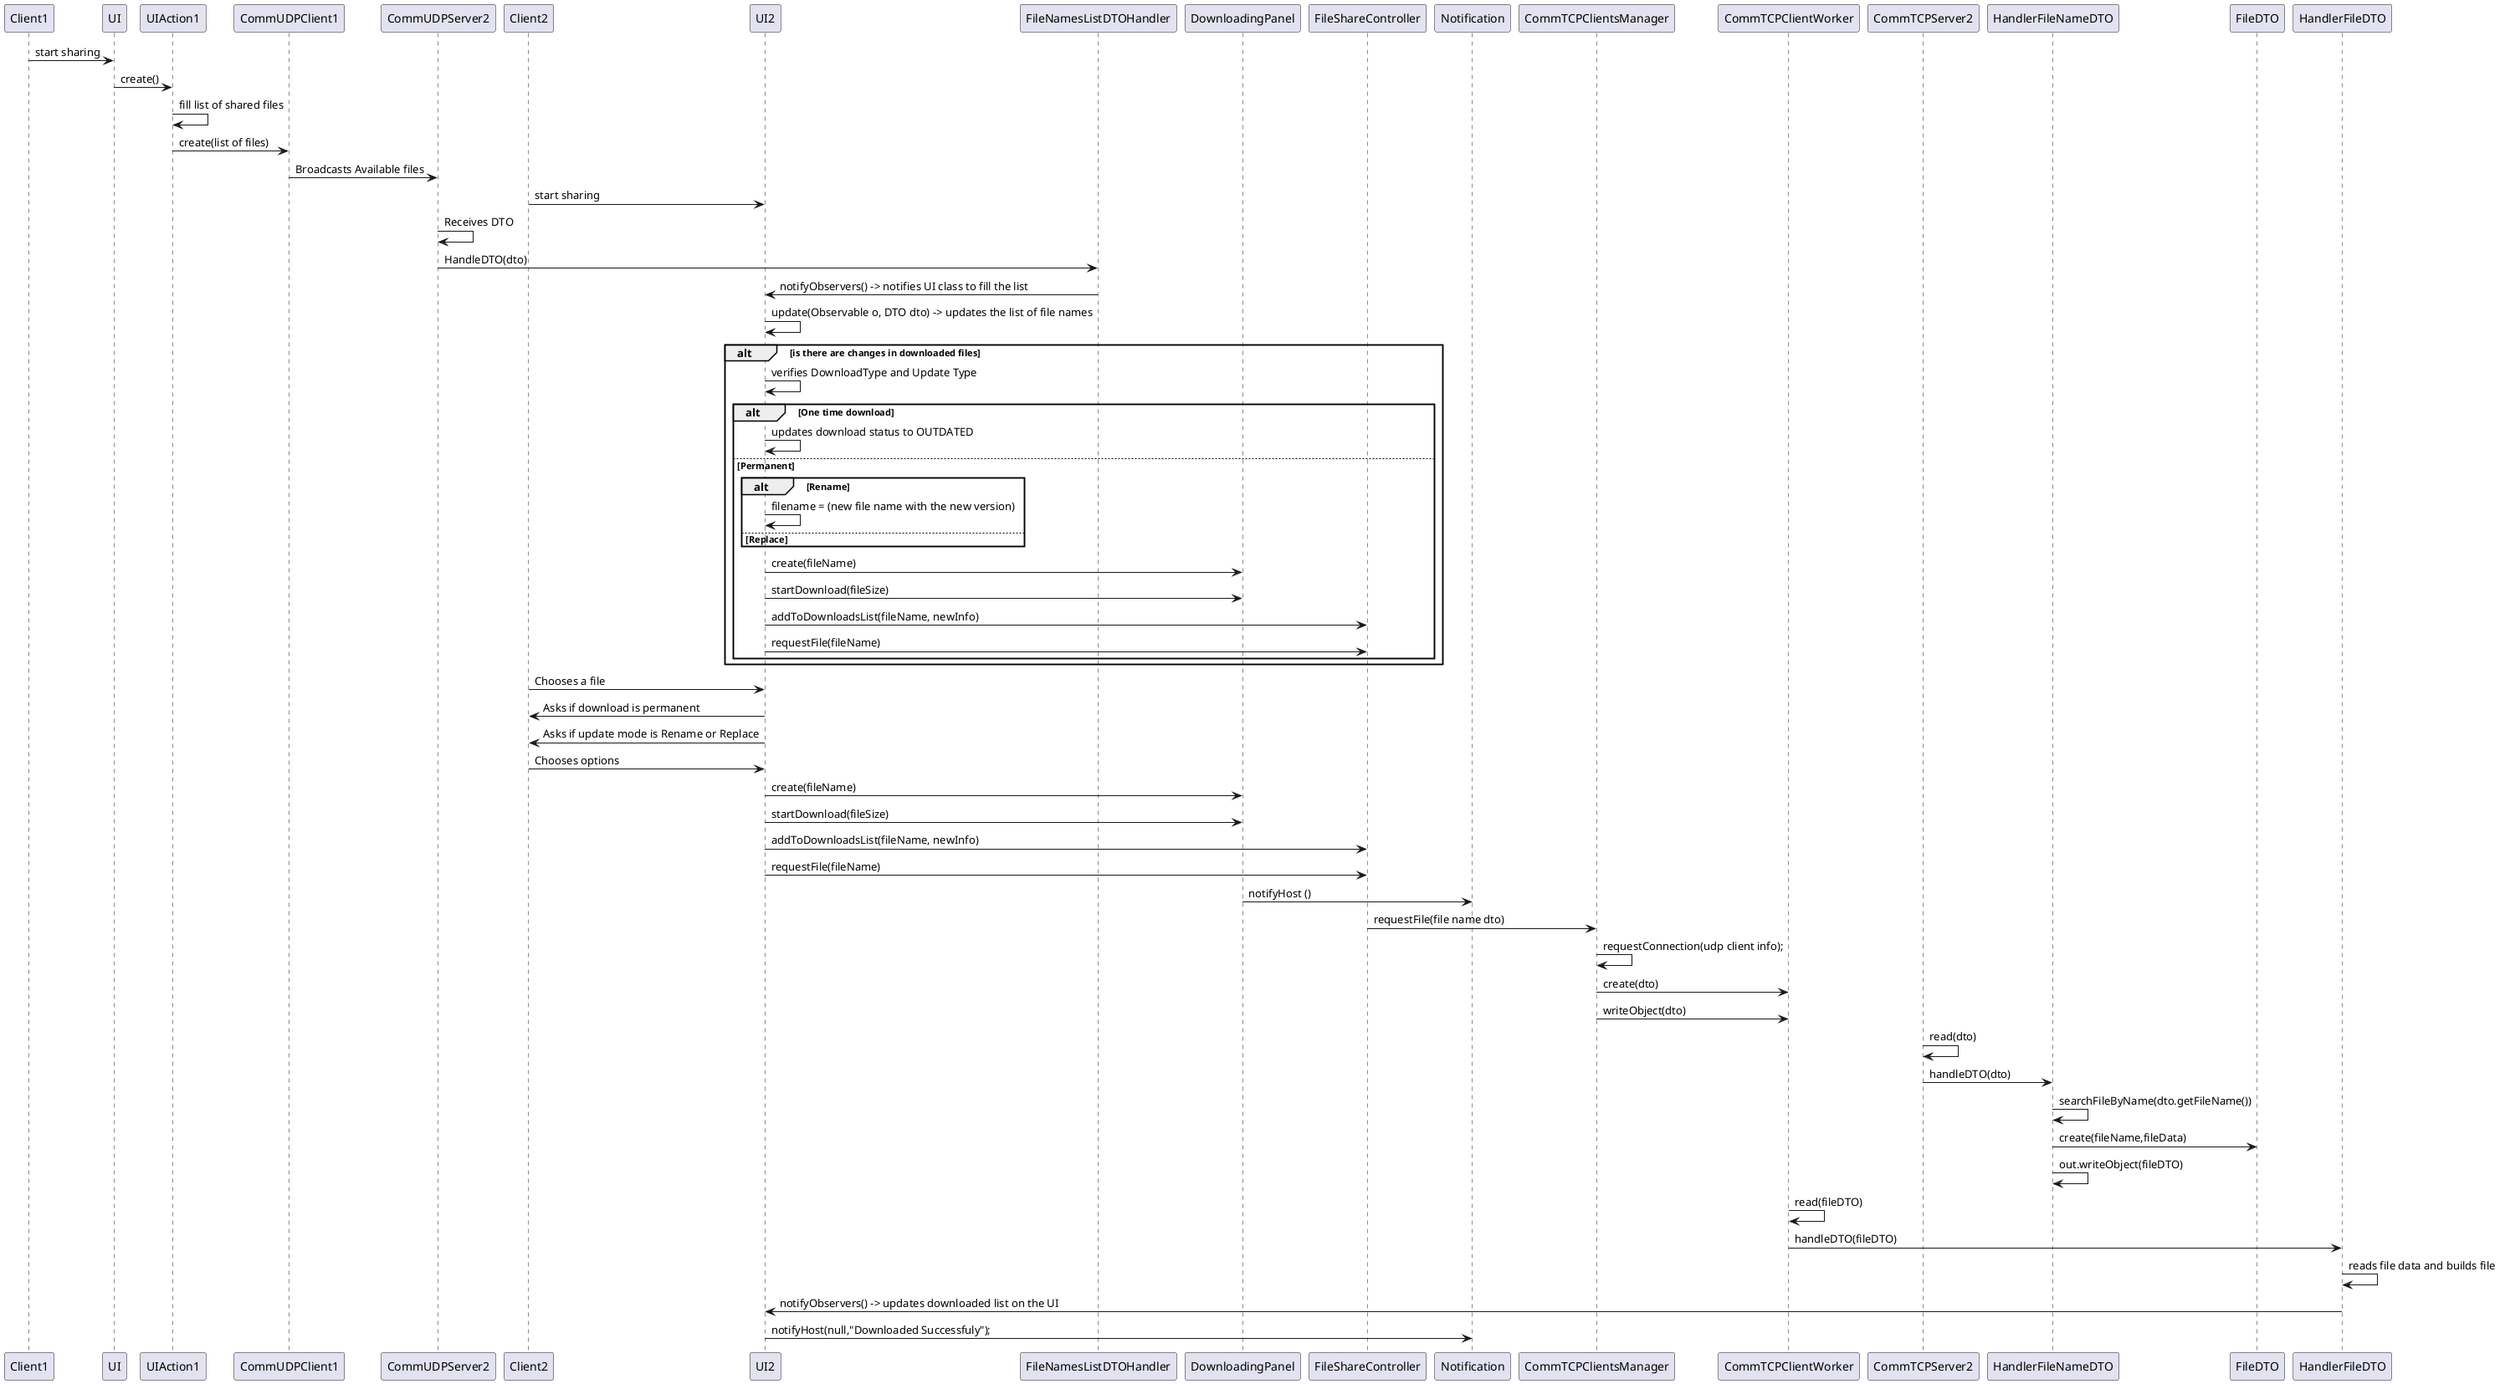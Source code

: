 @startuml design.png
Client1->UI : start sharing
UI -> UIAction1 : create()
UIAction1 -> UIAction1 : fill list of shared files
UIAction1-> CommUDPClient1 : create(list of files)
CommUDPClient1 -> CommUDPServer2 : Broadcasts Available files
Client2->UI2 : start sharing
CommUDPServer2 ->CommUDPServer2 : Receives DTO
CommUDPServer2-> FileNamesListDTOHandler :HandleDTO(dto)
FileNamesListDTOHandler -> UI2 : notifyObservers() -> notifies UI class to fill the list
UI2 -> UI2 : update(Observable o, DTO dto) -> updates the list of file names

alt is there are changes in downloaded files
    UI2 -> UI2 : verifies DownloadType and Update Type
    alt One time download
        UI2 -> UI2 : updates download status to OUTDATED
    else Permanent
        alt Rename
            UI2 -> UI2 : filename = (new file name with the new version)
        else Replace
        end
        UI2 -> DownloadingPanel : create(fileName)
        UI2 -> DownloadingPanel : startDownload(fileSize)
        UI2 -> FileShareController : addToDownloadsList(fileName, newInfo)
        UI2->FileShareController : requestFile(fileName)
    end
end

Client2 -> UI2 : Chooses a file
UI2 -> Client2 : Asks if download is permanent
UI2 -> Client2 : Asks if update mode is Rename or Replace
Client2 -> UI2 : Chooses options

UI2 -> DownloadingPanel : create(fileName)
UI2 -> DownloadingPanel : startDownload(fileSize)
UI2 -> FileShareController : addToDownloadsList(fileName, newInfo)
UI2->FileShareController : requestFile(fileName)
DownloadingPanel -> Notification : notifyHost ()

FileShareController -> CommTCPClientsManager : requestFile(file name dto)
CommTCPClientsManager -> CommTCPClientsManager : requestConnection(udp client info);
CommTCPClientsManager -> CommTCPClientWorker : create(dto)
CommTCPClientsManager ->CommTCPClientWorker : writeObject(dto)
CommTCPServer2 -> CommTCPServer2 : read(dto)
CommTCPServer2 -> HandlerFileNameDTO : handleDTO(dto)
 HandlerFileNameDTO ->  HandlerFileNameDTO : searchFileByName(dto.getFileName())
 HandlerFileNameDTO -> FileDTO: create(fileName,fileData)
 HandlerFileNameDTO ->  HandlerFileNameDTO : out.writeObject(fileDTO)
CommTCPClientWorker ->  CommTCPClientWorker : read(fileDTO)
CommTCPClientWorker -> HandlerFileDTO : handleDTO(fileDTO)
HandlerFileDTO -> HandlerFileDTO : reads file data and builds file
HandlerFileDTO ->UI2 : notifyObservers() -> updates downloaded list on the UI
UI2 -> Notification : notifyHost(null,"Downloaded Successfuly");
@enduml
